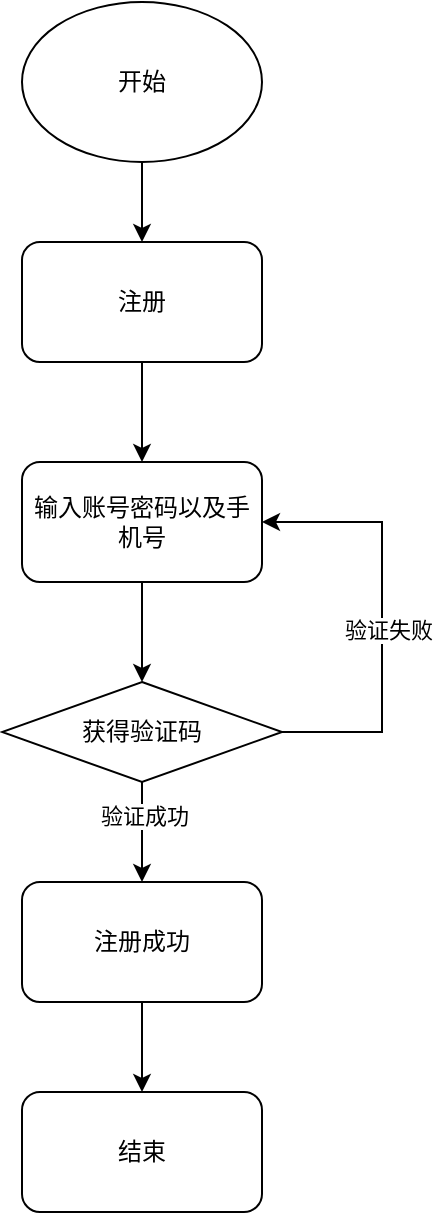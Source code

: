 <mxfile version="21.0.6" type="github">
  <diagram name="第 1 页" id="hG8O2Ma3Fp_Z3jD3DdpA">
    <mxGraphModel dx="1356" dy="785" grid="0" gridSize="10" guides="1" tooltips="1" connect="1" arrows="1" fold="1" page="1" pageScale="1" pageWidth="827" pageHeight="1169" math="0" shadow="0">
      <root>
        <mxCell id="0" />
        <mxCell id="1" parent="0" />
        <mxCell id="WqfHSwI7TsCzREHf_kQK-8" value="" style="edgeStyle=orthogonalEdgeStyle;rounded=0;orthogonalLoop=1;jettySize=auto;html=1;" edge="1" parent="1" source="WqfHSwI7TsCzREHf_kQK-1" target="WqfHSwI7TsCzREHf_kQK-2">
          <mxGeometry relative="1" as="geometry" />
        </mxCell>
        <mxCell id="WqfHSwI7TsCzREHf_kQK-1" value="开始" style="ellipse;whiteSpace=wrap;html=1;" vertex="1" parent="1">
          <mxGeometry x="290" y="40" width="120" height="80" as="geometry" />
        </mxCell>
        <mxCell id="WqfHSwI7TsCzREHf_kQK-9" value="" style="edgeStyle=orthogonalEdgeStyle;rounded=0;orthogonalLoop=1;jettySize=auto;html=1;" edge="1" parent="1" source="WqfHSwI7TsCzREHf_kQK-2" target="WqfHSwI7TsCzREHf_kQK-3">
          <mxGeometry relative="1" as="geometry" />
        </mxCell>
        <mxCell id="WqfHSwI7TsCzREHf_kQK-2" value="注册" style="rounded=1;whiteSpace=wrap;html=1;" vertex="1" parent="1">
          <mxGeometry x="290" y="160" width="120" height="60" as="geometry" />
        </mxCell>
        <mxCell id="WqfHSwI7TsCzREHf_kQK-10" value="" style="edgeStyle=orthogonalEdgeStyle;rounded=0;orthogonalLoop=1;jettySize=auto;html=1;" edge="1" parent="1" source="WqfHSwI7TsCzREHf_kQK-3" target="WqfHSwI7TsCzREHf_kQK-4">
          <mxGeometry relative="1" as="geometry" />
        </mxCell>
        <mxCell id="WqfHSwI7TsCzREHf_kQK-3" value="输入账号密码以及手机号" style="rounded=1;whiteSpace=wrap;html=1;" vertex="1" parent="1">
          <mxGeometry x="290" y="270" width="120" height="60" as="geometry" />
        </mxCell>
        <mxCell id="WqfHSwI7TsCzREHf_kQK-11" value="" style="edgeStyle=orthogonalEdgeStyle;rounded=0;orthogonalLoop=1;jettySize=auto;html=1;" edge="1" parent="1" source="WqfHSwI7TsCzREHf_kQK-4" target="WqfHSwI7TsCzREHf_kQK-5">
          <mxGeometry relative="1" as="geometry" />
        </mxCell>
        <mxCell id="WqfHSwI7TsCzREHf_kQK-15" value="验证成功" style="edgeLabel;html=1;align=center;verticalAlign=middle;resizable=0;points=[];" vertex="1" connectable="0" parent="WqfHSwI7TsCzREHf_kQK-11">
          <mxGeometry x="-0.324" y="1" relative="1" as="geometry">
            <mxPoint as="offset" />
          </mxGeometry>
        </mxCell>
        <mxCell id="WqfHSwI7TsCzREHf_kQK-13" style="edgeStyle=orthogonalEdgeStyle;rounded=0;orthogonalLoop=1;jettySize=auto;html=1;entryX=1;entryY=0.5;entryDx=0;entryDy=0;" edge="1" parent="1" source="WqfHSwI7TsCzREHf_kQK-4" target="WqfHSwI7TsCzREHf_kQK-3">
          <mxGeometry relative="1" as="geometry">
            <Array as="points">
              <mxPoint x="470" y="405" />
              <mxPoint x="470" y="300" />
            </Array>
          </mxGeometry>
        </mxCell>
        <mxCell id="WqfHSwI7TsCzREHf_kQK-14" value="验证失败" style="edgeLabel;html=1;align=center;verticalAlign=middle;resizable=0;points=[];" vertex="1" connectable="0" parent="WqfHSwI7TsCzREHf_kQK-13">
          <mxGeometry x="-0.06" y="-3" relative="1" as="geometry">
            <mxPoint as="offset" />
          </mxGeometry>
        </mxCell>
        <mxCell id="WqfHSwI7TsCzREHf_kQK-4" value="获得验证码" style="rhombus;whiteSpace=wrap;html=1;" vertex="1" parent="1">
          <mxGeometry x="280" y="380" width="140" height="50" as="geometry" />
        </mxCell>
        <mxCell id="WqfHSwI7TsCzREHf_kQK-12" value="" style="edgeStyle=orthogonalEdgeStyle;rounded=0;orthogonalLoop=1;jettySize=auto;html=1;" edge="1" parent="1" source="WqfHSwI7TsCzREHf_kQK-5" target="WqfHSwI7TsCzREHf_kQK-6">
          <mxGeometry relative="1" as="geometry" />
        </mxCell>
        <mxCell id="WqfHSwI7TsCzREHf_kQK-5" value="注册成功" style="rounded=1;whiteSpace=wrap;html=1;" vertex="1" parent="1">
          <mxGeometry x="290" y="480" width="120" height="60" as="geometry" />
        </mxCell>
        <mxCell id="WqfHSwI7TsCzREHf_kQK-6" value="结束" style="rounded=1;whiteSpace=wrap;html=1;" vertex="1" parent="1">
          <mxGeometry x="290" y="585" width="120" height="60" as="geometry" />
        </mxCell>
      </root>
    </mxGraphModel>
  </diagram>
</mxfile>
